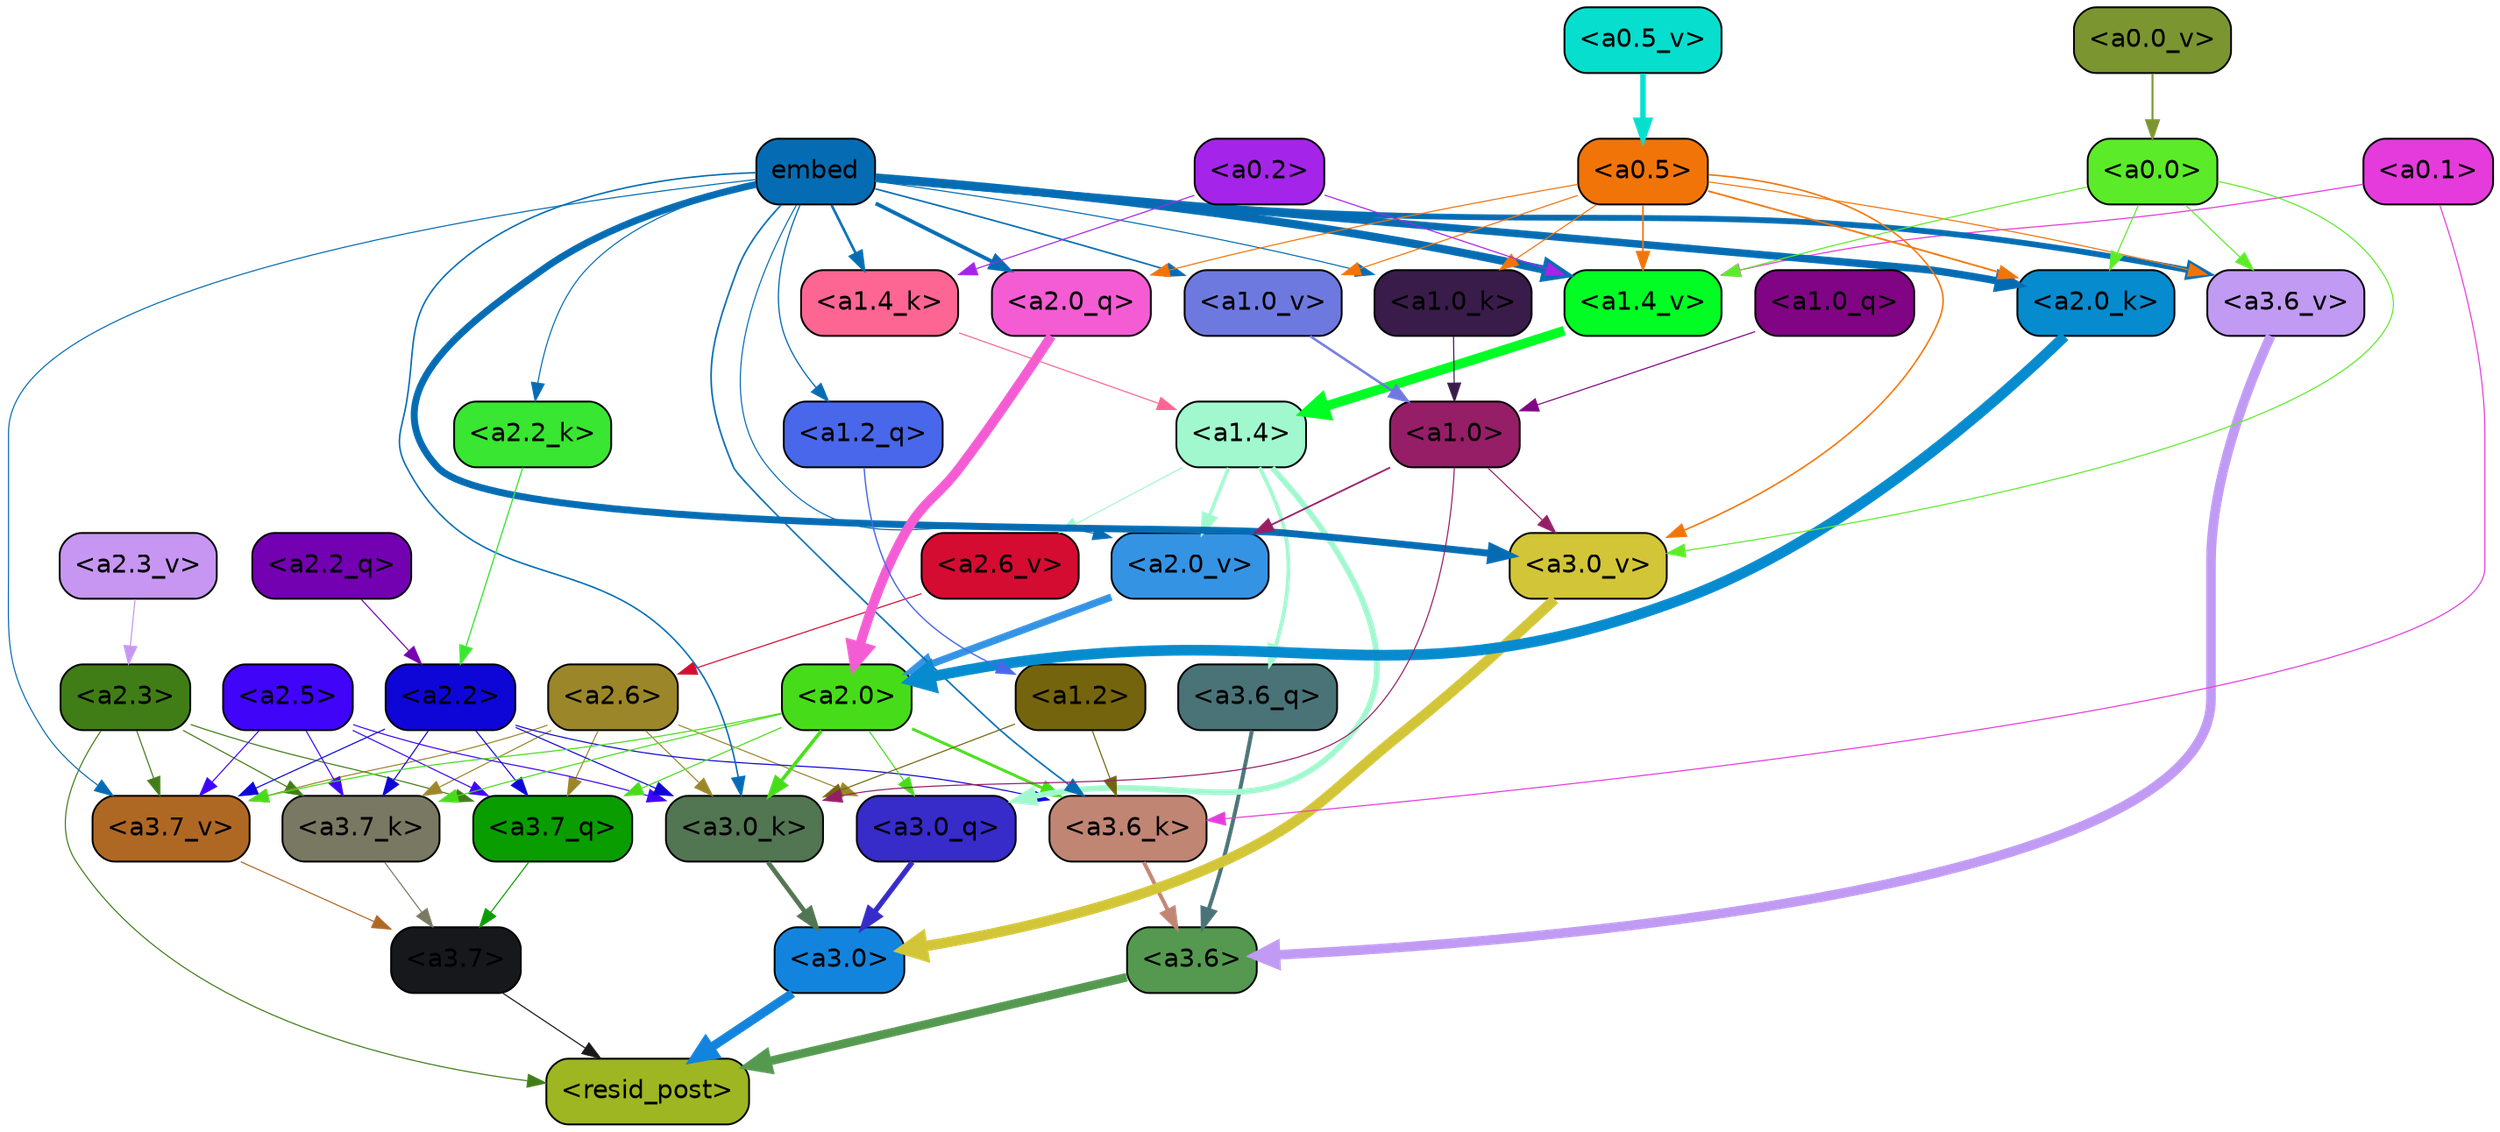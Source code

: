 strict digraph "" {
	graph [bgcolor=transparent,
		layout=dot,
		overlap=false,
		splines=true
	];
	"<a3.7>"	[color=black,
		fillcolor="#17181b",
		fontname=Helvetica,
		shape=box,
		style="filled, rounded"];
	"<resid_post>"	[color=black,
		fillcolor="#9eb621",
		fontname=Helvetica,
		shape=box,
		style="filled, rounded"];
	"<a3.7>" -> "<resid_post>"	[color="#17181b",
		penwidth=0.6];
	"<a3.6>"	[color=black,
		fillcolor="#54994f",
		fontname=Helvetica,
		shape=box,
		style="filled, rounded"];
	"<a3.6>" -> "<resid_post>"	[color="#54994f",
		penwidth=4.751592040061951];
	"<a3.0>"	[color=black,
		fillcolor="#1384dd",
		fontname=Helvetica,
		shape=box,
		style="filled, rounded"];
	"<a3.0>" -> "<resid_post>"	[color="#1384dd",
		penwidth=4.904066681861877];
	"<a2.3>"	[color=black,
		fillcolor="#407d17",
		fontname=Helvetica,
		shape=box,
		style="filled, rounded"];
	"<a2.3>" -> "<resid_post>"	[color="#407d17",
		penwidth=0.6];
	"<a3.7_q>"	[color=black,
		fillcolor="#099d00",
		fontname=Helvetica,
		shape=box,
		style="filled, rounded"];
	"<a2.3>" -> "<a3.7_q>"	[color="#407d17",
		penwidth=0.6];
	"<a3.7_k>"	[color=black,
		fillcolor="#797862",
		fontname=Helvetica,
		shape=box,
		style="filled, rounded"];
	"<a2.3>" -> "<a3.7_k>"	[color="#407d17",
		penwidth=0.6069068089127541];
	"<a3.7_v>"	[color=black,
		fillcolor="#af6824",
		fontname=Helvetica,
		shape=box,
		style="filled, rounded"];
	"<a2.3>" -> "<a3.7_v>"	[color="#407d17",
		penwidth=0.6];
	"<a3.7_q>" -> "<a3.7>"	[color="#099d00",
		penwidth=0.6];
	"<a3.6_q>"	[color=black,
		fillcolor="#497377",
		fontname=Helvetica,
		shape=box,
		style="filled, rounded"];
	"<a3.6_q>" -> "<a3.6>"	[color="#497377",
		penwidth=2.160832464694977];
	"<a3.0_q>"	[color=black,
		fillcolor="#372bc9",
		fontname=Helvetica,
		shape=box,
		style="filled, rounded"];
	"<a3.0_q>" -> "<a3.0>"	[color="#372bc9",
		penwidth=2.870753765106201];
	"<a3.7_k>" -> "<a3.7>"	[color="#797862",
		penwidth=0.6];
	"<a3.6_k>"	[color=black,
		fillcolor="#c08573",
		fontname=Helvetica,
		shape=box,
		style="filled, rounded"];
	"<a3.6_k>" -> "<a3.6>"	[color="#c08573",
		penwidth=2.13908451795578];
	"<a3.0_k>"	[color=black,
		fillcolor="#527552",
		fontname=Helvetica,
		shape=box,
		style="filled, rounded"];
	"<a3.0_k>" -> "<a3.0>"	[color="#527552",
		penwidth=2.520303964614868];
	"<a3.7_v>" -> "<a3.7>"	[color="#af6824",
		penwidth=0.6];
	"<a3.6_v>"	[color=black,
		fillcolor="#c09af3",
		fontname=Helvetica,
		shape=box,
		style="filled, rounded"];
	"<a3.6_v>" -> "<a3.6>"	[color="#c09af3",
		penwidth=5.297133803367615];
	"<a3.0_v>"	[color=black,
		fillcolor="#d2c537",
		fontname=Helvetica,
		shape=box,
		style="filled, rounded"];
	"<a3.0_v>" -> "<a3.0>"	[color="#d2c537",
		penwidth=5.680712580680847];
	"<a2.6>"	[color=black,
		fillcolor="#9b862a",
		fontname=Helvetica,
		shape=box,
		style="filled, rounded"];
	"<a2.6>" -> "<a3.7_q>"	[color="#9b862a",
		penwidth=0.6];
	"<a2.6>" -> "<a3.0_q>"	[color="#9b862a",
		penwidth=0.6];
	"<a2.6>" -> "<a3.7_k>"	[color="#9b862a",
		penwidth=0.6];
	"<a2.6>" -> "<a3.0_k>"	[color="#9b862a",
		penwidth=0.6];
	"<a2.6>" -> "<a3.7_v>"	[color="#9b862a",
		penwidth=0.6];
	"<a2.5>"	[color=black,
		fillcolor="#4004f9",
		fontname=Helvetica,
		shape=box,
		style="filled, rounded"];
	"<a2.5>" -> "<a3.7_q>"	[color="#4004f9",
		penwidth=0.6];
	"<a2.5>" -> "<a3.7_k>"	[color="#4004f9",
		penwidth=0.6];
	"<a2.5>" -> "<a3.0_k>"	[color="#4004f9",
		penwidth=0.6];
	"<a2.5>" -> "<a3.7_v>"	[color="#4004f9",
		penwidth=0.6];
	"<a2.2>"	[color=black,
		fillcolor="#0d06d7",
		fontname=Helvetica,
		shape=box,
		style="filled, rounded"];
	"<a2.2>" -> "<a3.7_q>"	[color="#0d06d7",
		penwidth=0.6];
	"<a2.2>" -> "<a3.7_k>"	[color="#0d06d7",
		penwidth=0.6];
	"<a2.2>" -> "<a3.6_k>"	[color="#0d06d7",
		penwidth=0.6];
	"<a2.2>" -> "<a3.0_k>"	[color="#0d06d7",
		penwidth=0.6];
	"<a2.2>" -> "<a3.7_v>"	[color="#0d06d7",
		penwidth=0.6];
	"<a2.0>"	[color=black,
		fillcolor="#47dc19",
		fontname=Helvetica,
		shape=box,
		style="filled, rounded"];
	"<a2.0>" -> "<a3.7_q>"	[color="#47dc19",
		penwidth=0.6];
	"<a2.0>" -> "<a3.0_q>"	[color="#47dc19",
		penwidth=0.6];
	"<a2.0>" -> "<a3.7_k>"	[color="#47dc19",
		penwidth=0.6];
	"<a2.0>" -> "<a3.6_k>"	[color="#47dc19",
		penwidth=1.564806342124939];
	"<a2.0>" -> "<a3.0_k>"	[color="#47dc19",
		penwidth=1.9353990852832794];
	"<a2.0>" -> "<a3.7_v>"	[color="#47dc19",
		penwidth=0.6];
	"<a1.4>"	[color=black,
		fillcolor="#a1f8ce",
		fontname=Helvetica,
		shape=box,
		style="filled, rounded"];
	"<a1.4>" -> "<a3.6_q>"	[color="#a1f8ce",
		penwidth=2.0727532356977463];
	"<a1.4>" -> "<a3.0_q>"	[color="#a1f8ce",
		penwidth=3.1279823780059814];
	"<a2.6_v>"	[color=black,
		fillcolor="#d50c31",
		fontname=Helvetica,
		shape=box,
		style="filled, rounded"];
	"<a1.4>" -> "<a2.6_v>"	[color="#a1f8ce",
		penwidth=0.6];
	"<a2.0_v>"	[color=black,
		fillcolor="#3593e4",
		fontname=Helvetica,
		shape=box,
		style="filled, rounded"];
	"<a1.4>" -> "<a2.0_v>"	[color="#a1f8ce",
		penwidth=1.9170897603034973];
	"<a1.2>"	[color=black,
		fillcolor="#74640d",
		fontname=Helvetica,
		shape=box,
		style="filled, rounded"];
	"<a1.2>" -> "<a3.6_k>"	[color="#74640d",
		penwidth=0.6];
	"<a1.2>" -> "<a3.0_k>"	[color="#74640d",
		penwidth=0.6];
	"<a0.1>"	[color=black,
		fillcolor="#e53bdc",
		fontname=Helvetica,
		shape=box,
		style="filled, rounded"];
	"<a0.1>" -> "<a3.6_k>"	[color="#e53bdc",
		penwidth=0.6];
	"<a1.4_v>"	[color=black,
		fillcolor="#01fd24",
		fontname=Helvetica,
		shape=box,
		style="filled, rounded"];
	"<a0.1>" -> "<a1.4_v>"	[color="#e53bdc",
		penwidth=0.6202214732766151];
	embed	[color=black,
		fillcolor="#056cb3",
		fontname=Helvetica,
		shape=box,
		style="filled, rounded"];
	embed -> "<a3.6_k>"	[color="#056cb3",
		penwidth=0.8915999233722687];
	embed -> "<a3.0_k>"	[color="#056cb3",
		penwidth=0.832088902592659];
	embed -> "<a3.7_v>"	[color="#056cb3",
		penwidth=0.6];
	embed -> "<a3.6_v>"	[color="#056cb3",
		penwidth=3.1840110421180725];
	embed -> "<a3.0_v>"	[color="#056cb3",
		penwidth=3.8132747188210487];
	"<a2.0_q>"	[color=black,
		fillcolor="#f45cd4",
		fontname=Helvetica,
		shape=box,
		style="filled, rounded"];
	embed -> "<a2.0_q>"	[color="#056cb3",
		penwidth=2.084651827812195];
	"<a2.2_k>"	[color=black,
		fillcolor="#39e631",
		fontname=Helvetica,
		shape=box,
		style="filled, rounded"];
	embed -> "<a2.2_k>"	[color="#056cb3",
		penwidth=0.6];
	"<a2.0_k>"	[color=black,
		fillcolor="#068bce",
		fontname=Helvetica,
		shape=box,
		style="filled, rounded"];
	embed -> "<a2.0_k>"	[color="#056cb3",
		penwidth=4.084526404738426];
	embed -> "<a2.0_v>"	[color="#056cb3",
		penwidth=0.6];
	"<a1.2_q>"	[color=black,
		fillcolor="#4967eb",
		fontname=Helvetica,
		shape=box,
		style="filled, rounded"];
	embed -> "<a1.2_q>"	[color="#056cb3",
		penwidth=0.6670737266540527];
	"<a1.4_k>"	[color=black,
		fillcolor="#fd6593",
		fontname=Helvetica,
		shape=box,
		style="filled, rounded"];
	embed -> "<a1.4_k>"	[color="#056cb3",
		penwidth=1.3912410736083984];
	"<a1.0_k>"	[color=black,
		fillcolor="#391c4a",
		fontname=Helvetica,
		shape=box,
		style="filled, rounded"];
	embed -> "<a1.0_k>"	[color="#056cb3",
		penwidth=0.6];
	embed -> "<a1.4_v>"	[color="#056cb3",
		penwidth=4.4888065457344055];
	"<a1.0_v>"	[color=black,
		fillcolor="#6e79e0",
		fontname=Helvetica,
		shape=box,
		style="filled, rounded"];
	embed -> "<a1.0_v>"	[color="#056cb3",
		penwidth=0.8796700537204742];
	"<a1.0>"	[color=black,
		fillcolor="#951e67",
		fontname=Helvetica,
		shape=box,
		style="filled, rounded"];
	"<a1.0>" -> "<a3.0_k>"	[color="#951e67",
		penwidth=0.6];
	"<a1.0>" -> "<a3.0_v>"	[color="#951e67",
		penwidth=0.6];
	"<a1.0>" -> "<a2.0_v>"	[color="#951e67",
		penwidth=0.9450988052412868];
	"<a0.5>"	[color=black,
		fillcolor="#f17409",
		fontname=Helvetica,
		shape=box,
		style="filled, rounded"];
	"<a0.5>" -> "<a3.6_v>"	[color="#f17409",
		penwidth=0.6];
	"<a0.5>" -> "<a3.0_v>"	[color="#f17409",
		penwidth=0.8331108838319778];
	"<a0.5>" -> "<a2.0_q>"	[color="#f17409",
		penwidth=0.6];
	"<a0.5>" -> "<a2.0_k>"	[color="#f17409",
		penwidth=0.9412797391414642];
	"<a0.5>" -> "<a1.0_k>"	[color="#f17409",
		penwidth=0.6];
	"<a0.5>" -> "<a1.4_v>"	[color="#f17409",
		penwidth=0.8757842034101486];
	"<a0.5>" -> "<a1.0_v>"	[color="#f17409",
		penwidth=0.6];
	"<a0.0>"	[color=black,
		fillcolor="#5ceb29",
		fontname=Helvetica,
		shape=box,
		style="filled, rounded"];
	"<a0.0>" -> "<a3.6_v>"	[color="#5ceb29",
		penwidth=0.6];
	"<a0.0>" -> "<a3.0_v>"	[color="#5ceb29",
		penwidth=0.6];
	"<a0.0>" -> "<a2.0_k>"	[color="#5ceb29",
		penwidth=0.6];
	"<a0.0>" -> "<a1.4_v>"	[color="#5ceb29",
		penwidth=0.6];
	"<a2.2_q>"	[color=black,
		fillcolor="#7301b2",
		fontname=Helvetica,
		shape=box,
		style="filled, rounded"];
	"<a2.2_q>" -> "<a2.2>"	[color="#7301b2",
		penwidth=0.6];
	"<a2.0_q>" -> "<a2.0>"	[color="#f45cd4",
		penwidth=5.29856276512146];
	"<a2.2_k>" -> "<a2.2>"	[color="#39e631",
		penwidth=0.6722683310508728];
	"<a2.0_k>" -> "<a2.0>"	[color="#068bce",
		penwidth=5.859246134757996];
	"<a2.6_v>" -> "<a2.6>"	[color="#d50c31",
		penwidth=0.6];
	"<a2.3_v>"	[color=black,
		fillcolor="#c696f2",
		fontname=Helvetica,
		shape=box,
		style="filled, rounded"];
	"<a2.3_v>" -> "<a2.3>"	[color="#c696f2",
		penwidth=0.6];
	"<a2.0_v>" -> "<a2.0>"	[color="#3593e4",
		penwidth=3.9621697664260864];
	"<a1.2_q>" -> "<a1.2>"	[color="#4967eb",
		penwidth=0.7185482024215162];
	"<a1.0_q>"	[color=black,
		fillcolor="#800484",
		fontname=Helvetica,
		shape=box,
		style="filled, rounded"];
	"<a1.0_q>" -> "<a1.0>"	[color="#800484",
		penwidth=0.6];
	"<a1.4_k>" -> "<a1.4>"	[color="#fd6593",
		penwidth=0.6];
	"<a1.0_k>" -> "<a1.0>"	[color="#391c4a",
		penwidth=0.6];
	"<a1.4_v>" -> "<a1.4>"	[color="#01fd24",
		penwidth=5.280138969421387];
	"<a1.0_v>" -> "<a1.0>"	[color="#6e79e0",
		penwidth=1.318962275981903];
	"<a0.2>"	[color=black,
		fillcolor="#a524e9",
		fontname=Helvetica,
		shape=box,
		style="filled, rounded"];
	"<a0.2>" -> "<a1.4_k>"	[color="#a524e9",
		penwidth=0.6];
	"<a0.2>" -> "<a1.4_v>"	[color="#a524e9",
		penwidth=0.6];
	"<a0.5_v>"	[color=black,
		fillcolor="#07dece",
		fontname=Helvetica,
		shape=box,
		style="filled, rounded"];
	"<a0.5_v>" -> "<a0.5>"	[color="#07dece",
		penwidth=3.0173392295837402];
	"<a0.0_v>"	[color=black,
		fillcolor="#7b9531",
		fontname=Helvetica,
		shape=box,
		style="filled, rounded"];
	"<a0.0_v>" -> "<a0.0>"	[color="#7b9531",
		penwidth=1.0739268958568573];
}
